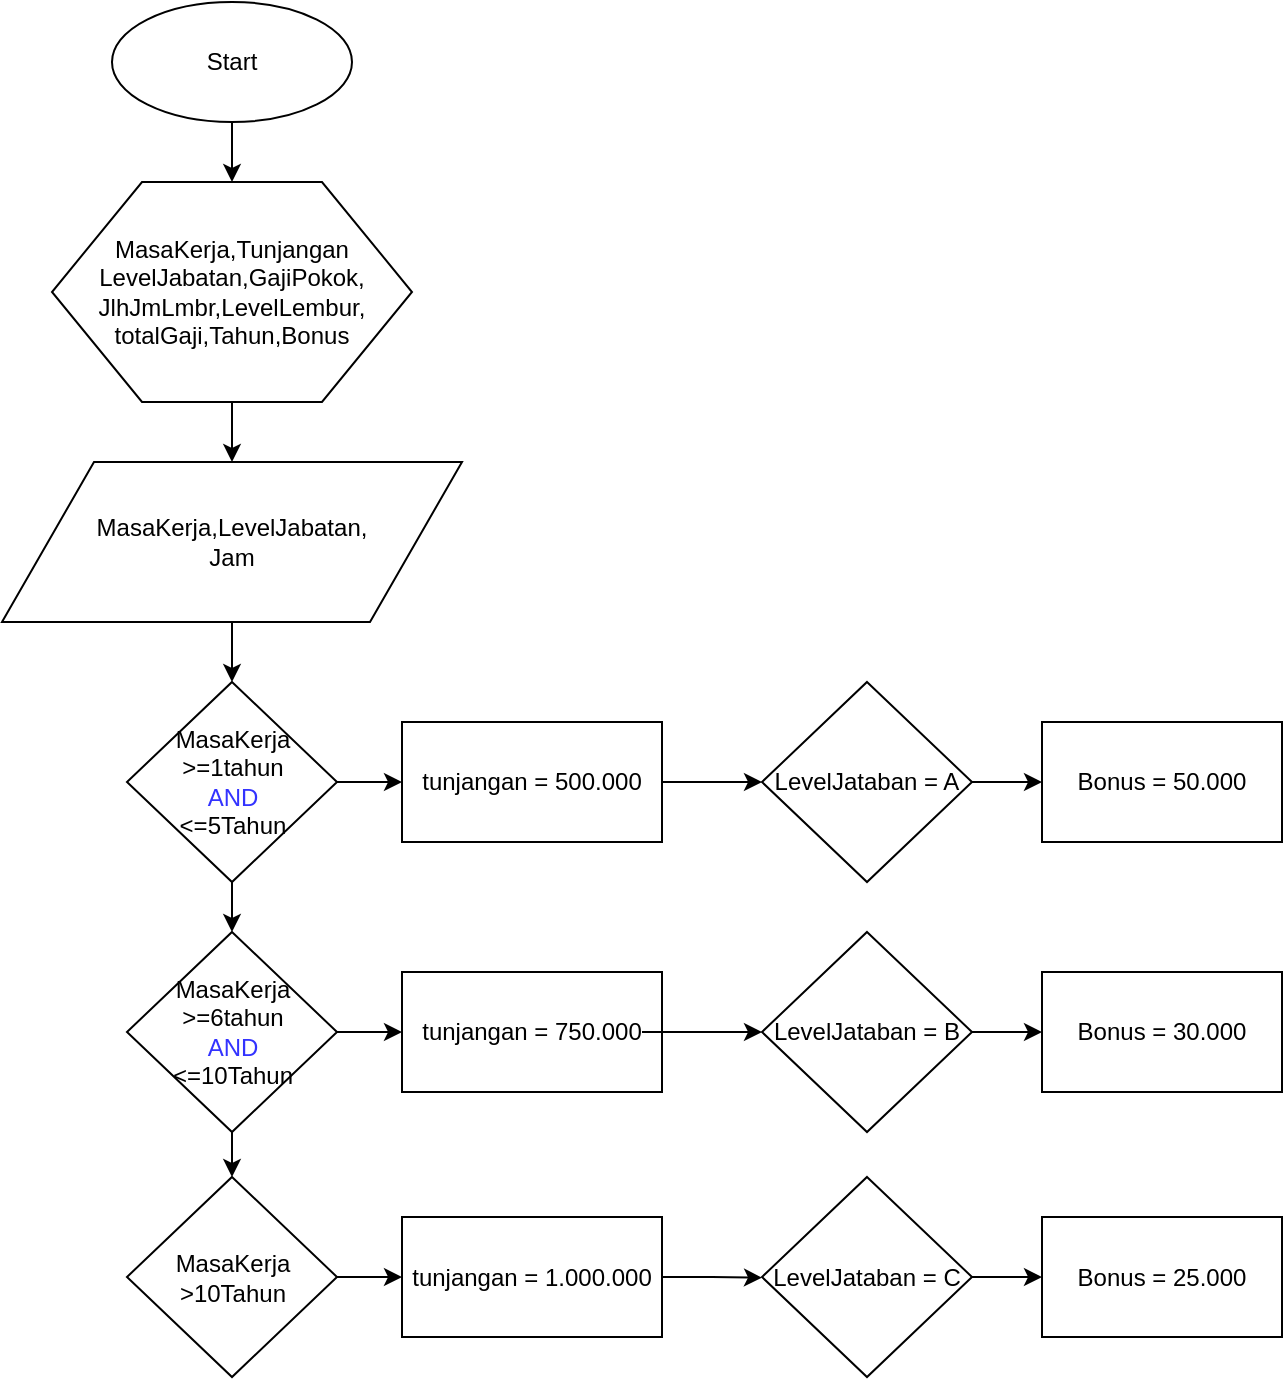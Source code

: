 <mxfile version="12.1.3" type="github" pages="3">
  <diagram id="6a731a19-8d31-9384-78a2-239565b7b9f0" name="Page-1">
    <mxGraphModel dx="1005" dy="562" grid="1" gridSize="10" guides="1" tooltips="1" connect="1" arrows="1" fold="1" page="1" pageScale="1" pageWidth="3300" pageHeight="2339" background="#ffffff" math="0" shadow="0">
      <root>
        <mxCell id="0"/>
        <mxCell id="1" parent="0"/>
        <mxCell id="Qgxx7pnSmwGBrbIEIWsP-57" value="" style="edgeStyle=orthogonalEdgeStyle;rounded=0;orthogonalLoop=1;jettySize=auto;html=1;" edge="1" parent="1" source="Qgxx7pnSmwGBrbIEIWsP-55" target="Qgxx7pnSmwGBrbIEIWsP-56">
          <mxGeometry relative="1" as="geometry"/>
        </mxCell>
        <mxCell id="Qgxx7pnSmwGBrbIEIWsP-55" value="Start" style="ellipse;whiteSpace=wrap;html=1;" vertex="1" parent="1">
          <mxGeometry x="55" y="60" width="120" height="60" as="geometry"/>
        </mxCell>
        <mxCell id="Qgxx7pnSmwGBrbIEIWsP-59" value="" style="edgeStyle=orthogonalEdgeStyle;rounded=0;orthogonalLoop=1;jettySize=auto;html=1;" edge="1" parent="1" source="Qgxx7pnSmwGBrbIEIWsP-56" target="Qgxx7pnSmwGBrbIEIWsP-58">
          <mxGeometry relative="1" as="geometry"/>
        </mxCell>
        <mxCell id="Qgxx7pnSmwGBrbIEIWsP-56" value="MasaKerja,Tunjangan&lt;br&gt;LevelJabatan,GajiPokok,&lt;br&gt;JlhJmLmbr,LevelLembur,&lt;br&gt;totalGaji,Tahun,Bonus" style="shape=hexagon;perimeter=hexagonPerimeter2;whiteSpace=wrap;html=1;" vertex="1" parent="1">
          <mxGeometry x="25" y="150" width="180" height="110" as="geometry"/>
        </mxCell>
        <mxCell id="Qgxx7pnSmwGBrbIEIWsP-61" value="" style="edgeStyle=orthogonalEdgeStyle;rounded=0;orthogonalLoop=1;jettySize=auto;html=1;" edge="1" parent="1" source="Qgxx7pnSmwGBrbIEIWsP-58" target="Qgxx7pnSmwGBrbIEIWsP-60">
          <mxGeometry relative="1" as="geometry"/>
        </mxCell>
        <mxCell id="Qgxx7pnSmwGBrbIEIWsP-58" value="MasaKerja,LevelJabatan,&lt;br&gt;Jam" style="shape=parallelogram;perimeter=parallelogramPerimeter;whiteSpace=wrap;html=1;" vertex="1" parent="1">
          <mxGeometry y="290" width="230" height="80" as="geometry"/>
        </mxCell>
        <mxCell id="Qgxx7pnSmwGBrbIEIWsP-66" value="" style="edgeStyle=orthogonalEdgeStyle;rounded=0;orthogonalLoop=1;jettySize=auto;html=1;" edge="1" parent="1" source="Qgxx7pnSmwGBrbIEIWsP-60" target="Qgxx7pnSmwGBrbIEIWsP-63">
          <mxGeometry relative="1" as="geometry"/>
        </mxCell>
        <mxCell id="dYlzVkUk47u2wLpIIhUg-4" value="" style="edgeStyle=orthogonalEdgeStyle;rounded=0;orthogonalLoop=1;jettySize=auto;html=1;" edge="1" parent="1" source="Qgxx7pnSmwGBrbIEIWsP-60" target="dYlzVkUk47u2wLpIIhUg-2">
          <mxGeometry relative="1" as="geometry"/>
        </mxCell>
        <mxCell id="Qgxx7pnSmwGBrbIEIWsP-60" value="MasaKerja&lt;br&gt;&amp;gt;=1tahun&lt;br&gt;&lt;font color=&quot;#3333ff&quot;&gt;AND&lt;/font&gt;&lt;br&gt;&amp;lt;=5Tahun" style="rhombus;whiteSpace=wrap;html=1;" vertex="1" parent="1">
          <mxGeometry x="62.5" y="400" width="105" height="100" as="geometry"/>
        </mxCell>
        <mxCell id="Qgxx7pnSmwGBrbIEIWsP-65" value="" style="edgeStyle=orthogonalEdgeStyle;rounded=0;orthogonalLoop=1;jettySize=auto;html=1;" edge="1" parent="1" source="Qgxx7pnSmwGBrbIEIWsP-63">
          <mxGeometry relative="1" as="geometry">
            <mxPoint x="380" y="450" as="targetPoint"/>
          </mxGeometry>
        </mxCell>
        <mxCell id="Qgxx7pnSmwGBrbIEIWsP-63" value="tunjangan = 500.000" style="rounded=0;whiteSpace=wrap;html=1;" vertex="1" parent="1">
          <mxGeometry x="200" y="420" width="130" height="60" as="geometry"/>
        </mxCell>
        <mxCell id="dYlzVkUk47u2wLpIIhUg-1" value="" style="edgeStyle=orthogonalEdgeStyle;rounded=0;orthogonalLoop=1;jettySize=auto;html=1;" edge="1" parent="1" source="dYlzVkUk47u2wLpIIhUg-2" target="dYlzVkUk47u2wLpIIhUg-3">
          <mxGeometry relative="1" as="geometry"/>
        </mxCell>
        <mxCell id="dYlzVkUk47u2wLpIIhUg-8" value="" style="edgeStyle=orthogonalEdgeStyle;rounded=0;orthogonalLoop=1;jettySize=auto;html=1;" edge="1" parent="1" source="dYlzVkUk47u2wLpIIhUg-2" target="dYlzVkUk47u2wLpIIhUg-6">
          <mxGeometry relative="1" as="geometry"/>
        </mxCell>
        <mxCell id="dYlzVkUk47u2wLpIIhUg-2" value="MasaKerja&lt;br&gt;&amp;gt;=6tahun&lt;br&gt;&lt;font color=&quot;#3333ff&quot;&gt;AND&lt;/font&gt;&lt;br&gt;&amp;lt;=10Tahun" style="rhombus;whiteSpace=wrap;html=1;" vertex="1" parent="1">
          <mxGeometry x="62.5" y="525" width="105" height="100" as="geometry"/>
        </mxCell>
        <mxCell id="dYlzVkUk47u2wLpIIhUg-3" value="tunjangan = 750.000" style="rounded=0;whiteSpace=wrap;html=1;" vertex="1" parent="1">
          <mxGeometry x="200" y="545" width="130" height="60" as="geometry"/>
        </mxCell>
        <mxCell id="dYlzVkUk47u2wLpIIhUg-5" value="" style="edgeStyle=orthogonalEdgeStyle;rounded=0;orthogonalLoop=1;jettySize=auto;html=1;" edge="1" parent="1" source="dYlzVkUk47u2wLpIIhUg-6" target="dYlzVkUk47u2wLpIIhUg-7">
          <mxGeometry relative="1" as="geometry"/>
        </mxCell>
        <mxCell id="dYlzVkUk47u2wLpIIhUg-6" value="MasaKerja&lt;br&gt;&amp;gt;10Tahun" style="rhombus;whiteSpace=wrap;html=1;" vertex="1" parent="1">
          <mxGeometry x="62.5" y="647.5" width="105" height="100" as="geometry"/>
        </mxCell>
        <mxCell id="dYlzVkUk47u2wLpIIhUg-7" value="tunjangan = 1.000.000" style="rounded=0;whiteSpace=wrap;html=1;" vertex="1" parent="1">
          <mxGeometry x="200" y="667.5" width="130" height="60" as="geometry"/>
        </mxCell>
        <mxCell id="dYlzVkUk47u2wLpIIhUg-13" value="" style="edgeStyle=orthogonalEdgeStyle;rounded=0;orthogonalLoop=1;jettySize=auto;html=1;" edge="1" parent="1">
          <mxGeometry relative="1" as="geometry">
            <mxPoint x="320" y="575" as="sourcePoint"/>
            <mxPoint x="380" y="575" as="targetPoint"/>
          </mxGeometry>
        </mxCell>
        <mxCell id="dYlzVkUk47u2wLpIIhUg-15" value="" style="edgeStyle=orthogonalEdgeStyle;rounded=0;orthogonalLoop=1;jettySize=auto;html=1;exitX=1;exitY=0.5;exitDx=0;exitDy=0;" edge="1" parent="1" source="dYlzVkUk47u2wLpIIhUg-7">
          <mxGeometry relative="1" as="geometry">
            <mxPoint x="340" y="698" as="sourcePoint"/>
            <mxPoint x="380" y="697.833" as="targetPoint"/>
          </mxGeometry>
        </mxCell>
        <mxCell id="md7aP9a993Q4YNCQHjae-6" value="" style="edgeStyle=orthogonalEdgeStyle;rounded=0;orthogonalLoop=1;jettySize=auto;html=1;" edge="1" parent="1" source="md7aP9a993Q4YNCQHjae-3" target="md7aP9a993Q4YNCQHjae-4">
          <mxGeometry relative="1" as="geometry"/>
        </mxCell>
        <mxCell id="md7aP9a993Q4YNCQHjae-3" value="LevelJataban = A" style="rhombus;whiteSpace=wrap;html=1;" vertex="1" parent="1">
          <mxGeometry x="380" y="400" width="105" height="100" as="geometry"/>
        </mxCell>
        <mxCell id="md7aP9a993Q4YNCQHjae-4" value="Bonus = 50.000" style="rounded=0;whiteSpace=wrap;html=1;" vertex="1" parent="1">
          <mxGeometry x="520" y="420" width="120" height="60" as="geometry"/>
        </mxCell>
        <mxCell id="md7aP9a993Q4YNCQHjae-7" value="" style="edgeStyle=orthogonalEdgeStyle;rounded=0;orthogonalLoop=1;jettySize=auto;html=1;" edge="1" parent="1" source="md7aP9a993Q4YNCQHjae-8" target="md7aP9a993Q4YNCQHjae-9">
          <mxGeometry relative="1" as="geometry"/>
        </mxCell>
        <mxCell id="md7aP9a993Q4YNCQHjae-8" value="LevelJataban = B" style="rhombus;whiteSpace=wrap;html=1;" vertex="1" parent="1">
          <mxGeometry x="380" y="525" width="105" height="100" as="geometry"/>
        </mxCell>
        <mxCell id="md7aP9a993Q4YNCQHjae-9" value="Bonus = 30.000" style="rounded=0;whiteSpace=wrap;html=1;" vertex="1" parent="1">
          <mxGeometry x="520" y="545" width="120" height="60" as="geometry"/>
        </mxCell>
        <mxCell id="md7aP9a993Q4YNCQHjae-10" value="" style="edgeStyle=orthogonalEdgeStyle;rounded=0;orthogonalLoop=1;jettySize=auto;html=1;" edge="1" parent="1" source="md7aP9a993Q4YNCQHjae-11" target="md7aP9a993Q4YNCQHjae-12">
          <mxGeometry relative="1" as="geometry"/>
        </mxCell>
        <mxCell id="md7aP9a993Q4YNCQHjae-11" value="LevelJataban = C" style="rhombus;whiteSpace=wrap;html=1;" vertex="1" parent="1">
          <mxGeometry x="380" y="647.5" width="105" height="100" as="geometry"/>
        </mxCell>
        <mxCell id="md7aP9a993Q4YNCQHjae-12" value="Bonus = 25.000" style="rounded=0;whiteSpace=wrap;html=1;" vertex="1" parent="1">
          <mxGeometry x="520" y="667.5" width="120" height="60" as="geometry"/>
        </mxCell>
      </root>
    </mxGraphModel>
  </diagram>
  <diagram id="wxg3SZZf4_jRpzEFONYv" name="Page-2">
    <mxGraphModel dx="1220" dy="683" grid="1" gridSize="10" guides="1" tooltips="1" connect="1" arrows="1" fold="1" page="1" pageScale="1" pageWidth="3300" pageHeight="2339" math="0" shadow="0">
      <root>
        <mxCell id="HwUOER14EXXH4MtBdWi0-0"/>
        <mxCell id="HwUOER14EXXH4MtBdWi0-1" parent="HwUOER14EXXH4MtBdWi0-0"/>
        <mxCell id="-7s1I6QiPSg-vK6KR4A9-10" value="" style="edgeStyle=orthogonalEdgeStyle;rounded=0;orthogonalLoop=1;jettySize=auto;html=1;" edge="1" parent="HwUOER14EXXH4MtBdWi0-1" source="jdGRFoq5E-V2CgojmwZb-0" target="-7s1I6QiPSg-vK6KR4A9-2">
          <mxGeometry relative="1" as="geometry"/>
        </mxCell>
        <mxCell id="jdGRFoq5E-V2CgojmwZb-0" value="1 - 5 Tahun" style="shape=offPageConnector;whiteSpace=wrap;html=1;direction=west;size=0.203;" vertex="1" parent="HwUOER14EXXH4MtBdWi0-1">
          <mxGeometry x="152.5" y="150" width="100" height="80" as="geometry"/>
        </mxCell>
        <mxCell id="-7s1I6QiPSg-vK6KR4A9-1" value="" style="edgeStyle=orthogonalEdgeStyle;rounded=0;orthogonalLoop=1;jettySize=auto;html=1;" edge="1" parent="HwUOER14EXXH4MtBdWi0-1" source="-7s1I6QiPSg-vK6KR4A9-2" target="-7s1I6QiPSg-vK6KR4A9-3">
          <mxGeometry relative="1" as="geometry"/>
        </mxCell>
        <mxCell id="-7s1I6QiPSg-vK6KR4A9-11" value="" style="edgeStyle=orthogonalEdgeStyle;rounded=0;orthogonalLoop=1;jettySize=auto;html=1;" edge="1" parent="HwUOER14EXXH4MtBdWi0-1" source="-7s1I6QiPSg-vK6KR4A9-2" target="-7s1I6QiPSg-vK6KR4A9-5">
          <mxGeometry relative="1" as="geometry"/>
        </mxCell>
        <mxCell id="-7s1I6QiPSg-vK6KR4A9-2" value="LevelJataban = A" style="rhombus;whiteSpace=wrap;html=1;" vertex="1" parent="HwUOER14EXXH4MtBdWi0-1">
          <mxGeometry x="150" y="270" width="105" height="100" as="geometry"/>
        </mxCell>
        <mxCell id="-7s1I6QiPSg-vK6KR4A9-3" value="Bonus = 50.000" style="rounded=0;whiteSpace=wrap;html=1;" vertex="1" parent="HwUOER14EXXH4MtBdWi0-1">
          <mxGeometry x="290" y="290" width="120" height="60" as="geometry"/>
        </mxCell>
        <mxCell id="-7s1I6QiPSg-vK6KR4A9-4" value="" style="edgeStyle=orthogonalEdgeStyle;rounded=0;orthogonalLoop=1;jettySize=auto;html=1;" edge="1" parent="HwUOER14EXXH4MtBdWi0-1" source="-7s1I6QiPSg-vK6KR4A9-5" target="-7s1I6QiPSg-vK6KR4A9-6">
          <mxGeometry relative="1" as="geometry"/>
        </mxCell>
        <mxCell id="-7s1I6QiPSg-vK6KR4A9-12" value="" style="edgeStyle=orthogonalEdgeStyle;rounded=0;orthogonalLoop=1;jettySize=auto;html=1;" edge="1" parent="HwUOER14EXXH4MtBdWi0-1" source="-7s1I6QiPSg-vK6KR4A9-5" target="-7s1I6QiPSg-vK6KR4A9-8">
          <mxGeometry relative="1" as="geometry"/>
        </mxCell>
        <mxCell id="-7s1I6QiPSg-vK6KR4A9-5" value="LevelJataban = B" style="rhombus;whiteSpace=wrap;html=1;" vertex="1" parent="HwUOER14EXXH4MtBdWi0-1">
          <mxGeometry x="150" y="395" width="105" height="100" as="geometry"/>
        </mxCell>
        <mxCell id="-7s1I6QiPSg-vK6KR4A9-6" value="Bonus = 30.000" style="rounded=0;whiteSpace=wrap;html=1;" vertex="1" parent="HwUOER14EXXH4MtBdWi0-1">
          <mxGeometry x="290" y="415" width="120" height="60" as="geometry"/>
        </mxCell>
        <mxCell id="-7s1I6QiPSg-vK6KR4A9-7" value="" style="edgeStyle=orthogonalEdgeStyle;rounded=0;orthogonalLoop=1;jettySize=auto;html=1;" edge="1" parent="HwUOER14EXXH4MtBdWi0-1" source="-7s1I6QiPSg-vK6KR4A9-8" target="-7s1I6QiPSg-vK6KR4A9-9">
          <mxGeometry relative="1" as="geometry"/>
        </mxCell>
        <mxCell id="-7s1I6QiPSg-vK6KR4A9-8" value="LevelJataban = C" style="rhombus;whiteSpace=wrap;html=1;" vertex="1" parent="HwUOER14EXXH4MtBdWi0-1">
          <mxGeometry x="150" y="517.5" width="105" height="100" as="geometry"/>
        </mxCell>
        <mxCell id="-7s1I6QiPSg-vK6KR4A9-9" value="Bonus = 25.000" style="rounded=0;whiteSpace=wrap;html=1;" vertex="1" parent="HwUOER14EXXH4MtBdWi0-1">
          <mxGeometry x="290" y="537.5" width="120" height="60" as="geometry"/>
        </mxCell>
        <mxCell id="-7s1I6QiPSg-vK6KR4A9-13" value="" style="edgeStyle=orthogonalEdgeStyle;rounded=0;orthogonalLoop=1;jettySize=auto;html=1;" edge="1" parent="HwUOER14EXXH4MtBdWi0-1" source="-7s1I6QiPSg-vK6KR4A9-14" target="-7s1I6QiPSg-vK6KR4A9-17">
          <mxGeometry relative="1" as="geometry"/>
        </mxCell>
        <mxCell id="-7s1I6QiPSg-vK6KR4A9-14" value="6 - 10 Tahun" style="shape=offPageConnector;whiteSpace=wrap;html=1;direction=west;size=0.203;" vertex="1" parent="HwUOER14EXXH4MtBdWi0-1">
          <mxGeometry x="482.5" y="150" width="100" height="80" as="geometry"/>
        </mxCell>
        <mxCell id="-7s1I6QiPSg-vK6KR4A9-15" value="" style="edgeStyle=orthogonalEdgeStyle;rounded=0;orthogonalLoop=1;jettySize=auto;html=1;" edge="1" parent="HwUOER14EXXH4MtBdWi0-1" source="-7s1I6QiPSg-vK6KR4A9-17" target="-7s1I6QiPSg-vK6KR4A9-18">
          <mxGeometry relative="1" as="geometry"/>
        </mxCell>
        <mxCell id="-7s1I6QiPSg-vK6KR4A9-16" value="" style="edgeStyle=orthogonalEdgeStyle;rounded=0;orthogonalLoop=1;jettySize=auto;html=1;" edge="1" parent="HwUOER14EXXH4MtBdWi0-1" source="-7s1I6QiPSg-vK6KR4A9-17" target="-7s1I6QiPSg-vK6KR4A9-21">
          <mxGeometry relative="1" as="geometry"/>
        </mxCell>
        <mxCell id="-7s1I6QiPSg-vK6KR4A9-17" value="LevelJataban = A" style="rhombus;whiteSpace=wrap;html=1;" vertex="1" parent="HwUOER14EXXH4MtBdWi0-1">
          <mxGeometry x="480" y="270" width="105" height="100" as="geometry"/>
        </mxCell>
        <mxCell id="-7s1I6QiPSg-vK6KR4A9-18" value="Bonus = 75.000" style="rounded=0;whiteSpace=wrap;html=1;" vertex="1" parent="HwUOER14EXXH4MtBdWi0-1">
          <mxGeometry x="620" y="290" width="120" height="60" as="geometry"/>
        </mxCell>
        <mxCell id="-7s1I6QiPSg-vK6KR4A9-19" value="" style="edgeStyle=orthogonalEdgeStyle;rounded=0;orthogonalLoop=1;jettySize=auto;html=1;" edge="1" parent="HwUOER14EXXH4MtBdWi0-1" source="-7s1I6QiPSg-vK6KR4A9-21" target="-7s1I6QiPSg-vK6KR4A9-22">
          <mxGeometry relative="1" as="geometry"/>
        </mxCell>
        <mxCell id="-7s1I6QiPSg-vK6KR4A9-20" value="" style="edgeStyle=orthogonalEdgeStyle;rounded=0;orthogonalLoop=1;jettySize=auto;html=1;" edge="1" parent="HwUOER14EXXH4MtBdWi0-1" source="-7s1I6QiPSg-vK6KR4A9-21" target="-7s1I6QiPSg-vK6KR4A9-24">
          <mxGeometry relative="1" as="geometry"/>
        </mxCell>
        <mxCell id="-7s1I6QiPSg-vK6KR4A9-21" value="LevelJataban = B" style="rhombus;whiteSpace=wrap;html=1;" vertex="1" parent="HwUOER14EXXH4MtBdWi0-1">
          <mxGeometry x="480" y="395" width="105" height="100" as="geometry"/>
        </mxCell>
        <mxCell id="-7s1I6QiPSg-vK6KR4A9-22" value="Bonus = 65.000" style="rounded=0;whiteSpace=wrap;html=1;" vertex="1" parent="HwUOER14EXXH4MtBdWi0-1">
          <mxGeometry x="620" y="415" width="120" height="60" as="geometry"/>
        </mxCell>
        <mxCell id="-7s1I6QiPSg-vK6KR4A9-23" value="" style="edgeStyle=orthogonalEdgeStyle;rounded=0;orthogonalLoop=1;jettySize=auto;html=1;" edge="1" parent="HwUOER14EXXH4MtBdWi0-1" source="-7s1I6QiPSg-vK6KR4A9-24" target="-7s1I6QiPSg-vK6KR4A9-25">
          <mxGeometry relative="1" as="geometry"/>
        </mxCell>
        <mxCell id="-7s1I6QiPSg-vK6KR4A9-24" value="LevelJataban = C" style="rhombus;whiteSpace=wrap;html=1;" vertex="1" parent="HwUOER14EXXH4MtBdWi0-1">
          <mxGeometry x="480" y="517.5" width="105" height="100" as="geometry"/>
        </mxCell>
        <mxCell id="-7s1I6QiPSg-vK6KR4A9-25" value="Bonus = 60.000" style="rounded=0;whiteSpace=wrap;html=1;" vertex="1" parent="HwUOER14EXXH4MtBdWi0-1">
          <mxGeometry x="620" y="537.5" width="120" height="60" as="geometry"/>
        </mxCell>
        <mxCell id="-7s1I6QiPSg-vK6KR4A9-26" value="" style="edgeStyle=orthogonalEdgeStyle;rounded=0;orthogonalLoop=1;jettySize=auto;html=1;" edge="1" parent="HwUOER14EXXH4MtBdWi0-1" source="-7s1I6QiPSg-vK6KR4A9-27" target="-7s1I6QiPSg-vK6KR4A9-30">
          <mxGeometry relative="1" as="geometry"/>
        </mxCell>
        <mxCell id="-7s1I6QiPSg-vK6KR4A9-27" value="&amp;gt; 10 Tahun" style="shape=offPageConnector;whiteSpace=wrap;html=1;direction=west;size=0.203;" vertex="1" parent="HwUOER14EXXH4MtBdWi0-1">
          <mxGeometry x="802.5" y="150" width="100" height="80" as="geometry"/>
        </mxCell>
        <mxCell id="-7s1I6QiPSg-vK6KR4A9-28" value="" style="edgeStyle=orthogonalEdgeStyle;rounded=0;orthogonalLoop=1;jettySize=auto;html=1;" edge="1" parent="HwUOER14EXXH4MtBdWi0-1" source="-7s1I6QiPSg-vK6KR4A9-30" target="-7s1I6QiPSg-vK6KR4A9-31">
          <mxGeometry relative="1" as="geometry"/>
        </mxCell>
        <mxCell id="-7s1I6QiPSg-vK6KR4A9-29" value="" style="edgeStyle=orthogonalEdgeStyle;rounded=0;orthogonalLoop=1;jettySize=auto;html=1;" edge="1" parent="HwUOER14EXXH4MtBdWi0-1" source="-7s1I6QiPSg-vK6KR4A9-30" target="-7s1I6QiPSg-vK6KR4A9-34">
          <mxGeometry relative="1" as="geometry"/>
        </mxCell>
        <mxCell id="-7s1I6QiPSg-vK6KR4A9-30" value="LevelJataban = A" style="rhombus;whiteSpace=wrap;html=1;" vertex="1" parent="HwUOER14EXXH4MtBdWi0-1">
          <mxGeometry x="800" y="270" width="105" height="100" as="geometry"/>
        </mxCell>
        <mxCell id="-7s1I6QiPSg-vK6KR4A9-31" value="Bonus = 100.000" style="rounded=0;whiteSpace=wrap;html=1;" vertex="1" parent="HwUOER14EXXH4MtBdWi0-1">
          <mxGeometry x="940" y="290" width="120" height="60" as="geometry"/>
        </mxCell>
        <mxCell id="-7s1I6QiPSg-vK6KR4A9-32" value="" style="edgeStyle=orthogonalEdgeStyle;rounded=0;orthogonalLoop=1;jettySize=auto;html=1;" edge="1" parent="HwUOER14EXXH4MtBdWi0-1" source="-7s1I6QiPSg-vK6KR4A9-34" target="-7s1I6QiPSg-vK6KR4A9-35">
          <mxGeometry relative="1" as="geometry"/>
        </mxCell>
        <mxCell id="-7s1I6QiPSg-vK6KR4A9-33" value="" style="edgeStyle=orthogonalEdgeStyle;rounded=0;orthogonalLoop=1;jettySize=auto;html=1;" edge="1" parent="HwUOER14EXXH4MtBdWi0-1" source="-7s1I6QiPSg-vK6KR4A9-34" target="-7s1I6QiPSg-vK6KR4A9-37">
          <mxGeometry relative="1" as="geometry"/>
        </mxCell>
        <mxCell id="-7s1I6QiPSg-vK6KR4A9-34" value="LevelJataban = B" style="rhombus;whiteSpace=wrap;html=1;" vertex="1" parent="HwUOER14EXXH4MtBdWi0-1">
          <mxGeometry x="800" y="395" width="105" height="100" as="geometry"/>
        </mxCell>
        <mxCell id="-7s1I6QiPSg-vK6KR4A9-35" value="Bonus = 85.000" style="rounded=0;whiteSpace=wrap;html=1;" vertex="1" parent="HwUOER14EXXH4MtBdWi0-1">
          <mxGeometry x="940" y="415" width="120" height="60" as="geometry"/>
        </mxCell>
        <mxCell id="-7s1I6QiPSg-vK6KR4A9-36" value="" style="edgeStyle=orthogonalEdgeStyle;rounded=0;orthogonalLoop=1;jettySize=auto;html=1;" edge="1" parent="HwUOER14EXXH4MtBdWi0-1" source="-7s1I6QiPSg-vK6KR4A9-37" target="-7s1I6QiPSg-vK6KR4A9-38">
          <mxGeometry relative="1" as="geometry"/>
        </mxCell>
        <mxCell id="-7s1I6QiPSg-vK6KR4A9-37" value="LevelJataban = C" style="rhombus;whiteSpace=wrap;html=1;" vertex="1" parent="HwUOER14EXXH4MtBdWi0-1">
          <mxGeometry x="800" y="517.5" width="105" height="100" as="geometry"/>
        </mxCell>
        <mxCell id="-7s1I6QiPSg-vK6KR4A9-38" value="Bonus = 75.000" style="rounded=0;whiteSpace=wrap;html=1;" vertex="1" parent="HwUOER14EXXH4MtBdWi0-1">
          <mxGeometry x="940" y="537.5" width="120" height="60" as="geometry"/>
        </mxCell>
        <mxCell id="-7s1I6QiPSg-vK6KR4A9-39" value="" style="edgeStyle=elbowEdgeStyle;elbow=horizontal;endArrow=classic;html=1;exitX=1;exitY=0.5;exitDx=0;exitDy=0;" edge="1" parent="HwUOER14EXXH4MtBdWi0-1" source="-7s1I6QiPSg-vK6KR4A9-3">
          <mxGeometry width="50" height="50" relative="1" as="geometry">
            <mxPoint x="250" y="680" as="sourcePoint"/>
            <mxPoint x="440" y="640" as="targetPoint"/>
            <Array as="points">
              <mxPoint x="440" y="470"/>
            </Array>
          </mxGeometry>
        </mxCell>
        <mxCell id="-7s1I6QiPSg-vK6KR4A9-40" value="" style="edgeStyle=elbowEdgeStyle;elbow=horizontal;endArrow=classic;html=1;exitX=1;exitY=0.5;exitDx=0;exitDy=0;" edge="1" parent="HwUOER14EXXH4MtBdWi0-1" source="-7s1I6QiPSg-vK6KR4A9-6">
          <mxGeometry width="50" height="50" relative="1" as="geometry">
            <mxPoint x="170" y="700" as="sourcePoint"/>
            <mxPoint x="440" y="640" as="targetPoint"/>
            <Array as="points">
              <mxPoint x="440" y="540"/>
            </Array>
          </mxGeometry>
        </mxCell>
        <mxCell id="-7s1I6QiPSg-vK6KR4A9-41" value="" style="edgeStyle=elbowEdgeStyle;elbow=horizontal;endArrow=classic;html=1;exitX=1;exitY=0.5;exitDx=0;exitDy=0;" edge="1" parent="HwUOER14EXXH4MtBdWi0-1" source="-7s1I6QiPSg-vK6KR4A9-9">
          <mxGeometry width="50" height="50" relative="1" as="geometry">
            <mxPoint x="190" y="750" as="sourcePoint"/>
            <mxPoint x="440" y="640" as="targetPoint"/>
            <Array as="points">
              <mxPoint x="440" y="600"/>
            </Array>
          </mxGeometry>
        </mxCell>
        <mxCell id="-7s1I6QiPSg-vK6KR4A9-42" value="" style="edgeStyle=elbowEdgeStyle;elbow=horizontal;endArrow=classic;html=1;exitX=1;exitY=0.5;exitDx=0;exitDy=0;" edge="1" parent="HwUOER14EXXH4MtBdWi0-1">
          <mxGeometry width="50" height="50" relative="1" as="geometry">
            <mxPoint x="740" y="319.857" as="sourcePoint"/>
            <mxPoint x="770" y="640" as="targetPoint"/>
            <Array as="points">
              <mxPoint x="770" y="470"/>
            </Array>
          </mxGeometry>
        </mxCell>
        <mxCell id="-7s1I6QiPSg-vK6KR4A9-43" value="" style="edgeStyle=elbowEdgeStyle;elbow=horizontal;endArrow=classic;html=1;exitX=1;exitY=0.5;exitDx=0;exitDy=0;" edge="1" parent="HwUOER14EXXH4MtBdWi0-1">
          <mxGeometry width="50" height="50" relative="1" as="geometry">
            <mxPoint x="740" y="445.571" as="sourcePoint"/>
            <mxPoint x="770" y="640" as="targetPoint"/>
            <Array as="points">
              <mxPoint x="770" y="540"/>
            </Array>
          </mxGeometry>
        </mxCell>
        <mxCell id="-7s1I6QiPSg-vK6KR4A9-44" value="" style="edgeStyle=elbowEdgeStyle;elbow=horizontal;endArrow=classic;html=1;exitX=1;exitY=0.5;exitDx=0;exitDy=0;" edge="1" parent="HwUOER14EXXH4MtBdWi0-1">
          <mxGeometry width="50" height="50" relative="1" as="geometry">
            <mxPoint x="740" y="567" as="sourcePoint"/>
            <mxPoint x="770" y="640" as="targetPoint"/>
            <Array as="points">
              <mxPoint x="770" y="600"/>
            </Array>
          </mxGeometry>
        </mxCell>
        <mxCell id="-7s1I6QiPSg-vK6KR4A9-45" value="" style="edgeStyle=elbowEdgeStyle;elbow=horizontal;endArrow=classic;html=1;exitX=1;exitY=0.5;exitDx=0;exitDy=0;" edge="1" parent="HwUOER14EXXH4MtBdWi0-1">
          <mxGeometry width="50" height="50" relative="1" as="geometry">
            <mxPoint x="1060" y="319.857" as="sourcePoint"/>
            <mxPoint x="1090" y="640" as="targetPoint"/>
            <Array as="points">
              <mxPoint x="1090" y="470"/>
            </Array>
          </mxGeometry>
        </mxCell>
        <mxCell id="-7s1I6QiPSg-vK6KR4A9-46" value="" style="edgeStyle=elbowEdgeStyle;elbow=horizontal;endArrow=classic;html=1;exitX=1;exitY=0.5;exitDx=0;exitDy=0;" edge="1" parent="HwUOER14EXXH4MtBdWi0-1">
          <mxGeometry width="50" height="50" relative="1" as="geometry">
            <mxPoint x="1060" y="445.571" as="sourcePoint"/>
            <mxPoint x="1090" y="640" as="targetPoint"/>
            <Array as="points">
              <mxPoint x="1090" y="540"/>
            </Array>
          </mxGeometry>
        </mxCell>
        <mxCell id="-7s1I6QiPSg-vK6KR4A9-47" value="" style="edgeStyle=elbowEdgeStyle;elbow=horizontal;endArrow=classic;html=1;exitX=1;exitY=0.5;exitDx=0;exitDy=0;" edge="1" parent="HwUOER14EXXH4MtBdWi0-1">
          <mxGeometry width="50" height="50" relative="1" as="geometry">
            <mxPoint x="1060" y="567" as="sourcePoint"/>
            <mxPoint x="1090" y="640" as="targetPoint"/>
            <Array as="points">
              <mxPoint x="1090" y="600"/>
            </Array>
          </mxGeometry>
        </mxCell>
        <mxCell id="-7s1I6QiPSg-vK6KR4A9-49" value="" style="endArrow=classic;html=1;exitX=0.5;exitY=1;exitDx=0;exitDy=0;" edge="1" parent="HwUOER14EXXH4MtBdWi0-1" source="-7s1I6QiPSg-vK6KR4A9-8">
          <mxGeometry width="50" height="50" relative="1" as="geometry">
            <mxPoint x="180" y="660" as="sourcePoint"/>
            <mxPoint x="203" y="640" as="targetPoint"/>
          </mxGeometry>
        </mxCell>
        <mxCell id="-7s1I6QiPSg-vK6KR4A9-52" value="" style="endArrow=none;html=1;" edge="1" parent="HwUOER14EXXH4MtBdWi0-1">
          <mxGeometry width="50" height="50" relative="1" as="geometry">
            <mxPoint x="200" y="640" as="sourcePoint"/>
            <mxPoint x="1090" y="640" as="targetPoint"/>
          </mxGeometry>
        </mxCell>
        <mxCell id="-7s1I6QiPSg-vK6KR4A9-55" value="" style="endArrow=classic;html=1;exitX=0.5;exitY=1;exitDx=0;exitDy=0;" edge="1" parent="HwUOER14EXXH4MtBdWi0-1" source="-7s1I6QiPSg-vK6KR4A9-24">
          <mxGeometry width="50" height="50" relative="1" as="geometry">
            <mxPoint x="150" y="720" as="sourcePoint"/>
            <mxPoint x="533" y="640" as="targetPoint"/>
          </mxGeometry>
        </mxCell>
        <mxCell id="-7s1I6QiPSg-vK6KR4A9-56" value="" style="endArrow=classic;html=1;exitX=0.5;exitY=1;exitDx=0;exitDy=0;" edge="1" parent="HwUOER14EXXH4MtBdWi0-1" source="-7s1I6QiPSg-vK6KR4A9-37">
          <mxGeometry width="50" height="50" relative="1" as="geometry">
            <mxPoint x="710" y="700" as="sourcePoint"/>
            <mxPoint x="853" y="640" as="targetPoint"/>
          </mxGeometry>
        </mxCell>
        <mxCell id="-7s1I6QiPSg-vK6KR4A9-60" value="" style="endArrow=classic;html=1;" edge="1" parent="HwUOER14EXXH4MtBdWi0-1">
          <mxGeometry width="50" height="50" relative="1" as="geometry">
            <mxPoint x="610" y="640" as="sourcePoint"/>
            <mxPoint x="610" y="710" as="targetPoint"/>
          </mxGeometry>
        </mxCell>
        <mxCell id="-7s1I6QiPSg-vK6KR4A9-63" value="" style="edgeStyle=orthogonalEdgeStyle;rounded=0;orthogonalLoop=1;jettySize=auto;html=1;" edge="1" parent="HwUOER14EXXH4MtBdWi0-1" source="-7s1I6QiPSg-vK6KR4A9-61" target="-7s1I6QiPSg-vK6KR4A9-62">
          <mxGeometry relative="1" as="geometry"/>
        </mxCell>
        <mxCell id="-7s1I6QiPSg-vK6KR4A9-61" value="JmlahJm = (Jam * Bonus )" style="rounded=0;whiteSpace=wrap;html=1;" vertex="1" parent="HwUOER14EXXH4MtBdWi0-1">
          <mxGeometry x="550" y="710" width="120" height="60" as="geometry"/>
        </mxCell>
        <mxCell id="-7s1I6QiPSg-vK6KR4A9-62" value="Hasil" style="shape=offPageConnector;whiteSpace=wrap;html=1;" vertex="1" parent="HwUOER14EXXH4MtBdWi0-1">
          <mxGeometry x="570" y="810" width="80" height="80" as="geometry"/>
        </mxCell>
      </root>
    </mxGraphModel>
  </diagram>
  <diagram id="ABXf7CfiRo2903vuZLPO" name="Page-3">
    <mxGraphModel dx="589" dy="330" grid="1" gridSize="10" guides="1" tooltips="1" connect="1" arrows="1" fold="1" page="1" pageScale="1" pageWidth="3300" pageHeight="2339" math="0" shadow="0">
      <root>
        <mxCell id="_kzM2udPoVxtPwXeLgc--0"/>
        <mxCell id="_kzM2udPoVxtPwXeLgc--1" parent="_kzM2udPoVxtPwXeLgc--0"/>
        <mxCell id="_kzM2udPoVxtPwXeLgc--4" value="" style="edgeStyle=orthogonalEdgeStyle;rounded=0;orthogonalLoop=1;jettySize=auto;html=1;" edge="1" parent="_kzM2udPoVxtPwXeLgc--1" source="_kzM2udPoVxtPwXeLgc--2" target="_kzM2udPoVxtPwXeLgc--3">
          <mxGeometry relative="1" as="geometry"/>
        </mxCell>
        <mxCell id="_kzM2udPoVxtPwXeLgc--2" value="" style="shape=offPageConnector;whiteSpace=wrap;html=1;direction=south;" vertex="1" parent="_kzM2udPoVxtPwXeLgc--1">
          <mxGeometry x="70" y="80" width="80" height="80" as="geometry"/>
        </mxCell>
        <mxCell id="_kzM2udPoVxtPwXeLgc--9" value="" style="edgeStyle=orthogonalEdgeStyle;rounded=0;orthogonalLoop=1;jettySize=auto;html=1;entryX=0.5;entryY=0;entryDx=0;entryDy=0;" edge="1" parent="_kzM2udPoVxtPwXeLgc--1" source="_kzM2udPoVxtPwXeLgc--3" target="_kzM2udPoVxtPwXeLgc--7">
          <mxGeometry relative="1" as="geometry"/>
        </mxCell>
        <mxCell id="_kzM2udPoVxtPwXeLgc--3" value="TotalGaji = masakerja + leveljabatan + JmlJamLembur&amp;nbsp;" style="rounded=0;whiteSpace=wrap;html=1;" vertex="1" parent="_kzM2udPoVxtPwXeLgc--1">
          <mxGeometry x="200" y="90" width="120" height="60" as="geometry"/>
        </mxCell>
        <mxCell id="_kzM2udPoVxtPwXeLgc--11" value="" style="edgeStyle=orthogonalEdgeStyle;rounded=0;orthogonalLoop=1;jettySize=auto;html=1;" edge="1" parent="_kzM2udPoVxtPwXeLgc--1" source="_kzM2udPoVxtPwXeLgc--7" target="_kzM2udPoVxtPwXeLgc--10">
          <mxGeometry relative="1" as="geometry"/>
        </mxCell>
        <mxCell id="_kzM2udPoVxtPwXeLgc--7" value="Tampilkan&lt;br&gt;Masa Kerja =&amp;nbsp;&lt;br&gt;Level Jabatan =&amp;nbsp;&lt;br&gt;Jumlah Jam Lembur = ... x ... =&amp;nbsp;&lt;br&gt;Total Gaji =&amp;nbsp;" style="shape=parallelogram;perimeter=parallelogramPerimeter;whiteSpace=wrap;html=1;" vertex="1" parent="_kzM2udPoVxtPwXeLgc--1">
          <mxGeometry x="155" y="190" width="210" height="80" as="geometry"/>
        </mxCell>
        <mxCell id="_kzM2udPoVxtPwXeLgc--10" value="Selesai" style="ellipse;whiteSpace=wrap;html=1;" vertex="1" parent="_kzM2udPoVxtPwXeLgc--1">
          <mxGeometry x="200" y="310" width="120" height="80" as="geometry"/>
        </mxCell>
      </root>
    </mxGraphModel>
  </diagram>
</mxfile>
